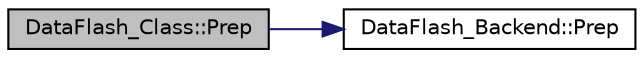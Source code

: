 digraph "DataFlash_Class::Prep"
{
 // INTERACTIVE_SVG=YES
  edge [fontname="Helvetica",fontsize="10",labelfontname="Helvetica",labelfontsize="10"];
  node [fontname="Helvetica",fontsize="10",shape=record];
  rankdir="LR";
  Node1 [label="DataFlash_Class::Prep",height=0.2,width=0.4,color="black", fillcolor="grey75", style="filled", fontcolor="black"];
  Node1 -> Node2 [color="midnightblue",fontsize="10",style="solid",fontname="Helvetica"];
  Node2 [label="DataFlash_Backend::Prep",height=0.2,width=0.4,color="black", fillcolor="white", style="filled",URL="$classDataFlash__Backend.html#a0dacda7d8da1d2b548e1dd6fc6f04b64"];
}
